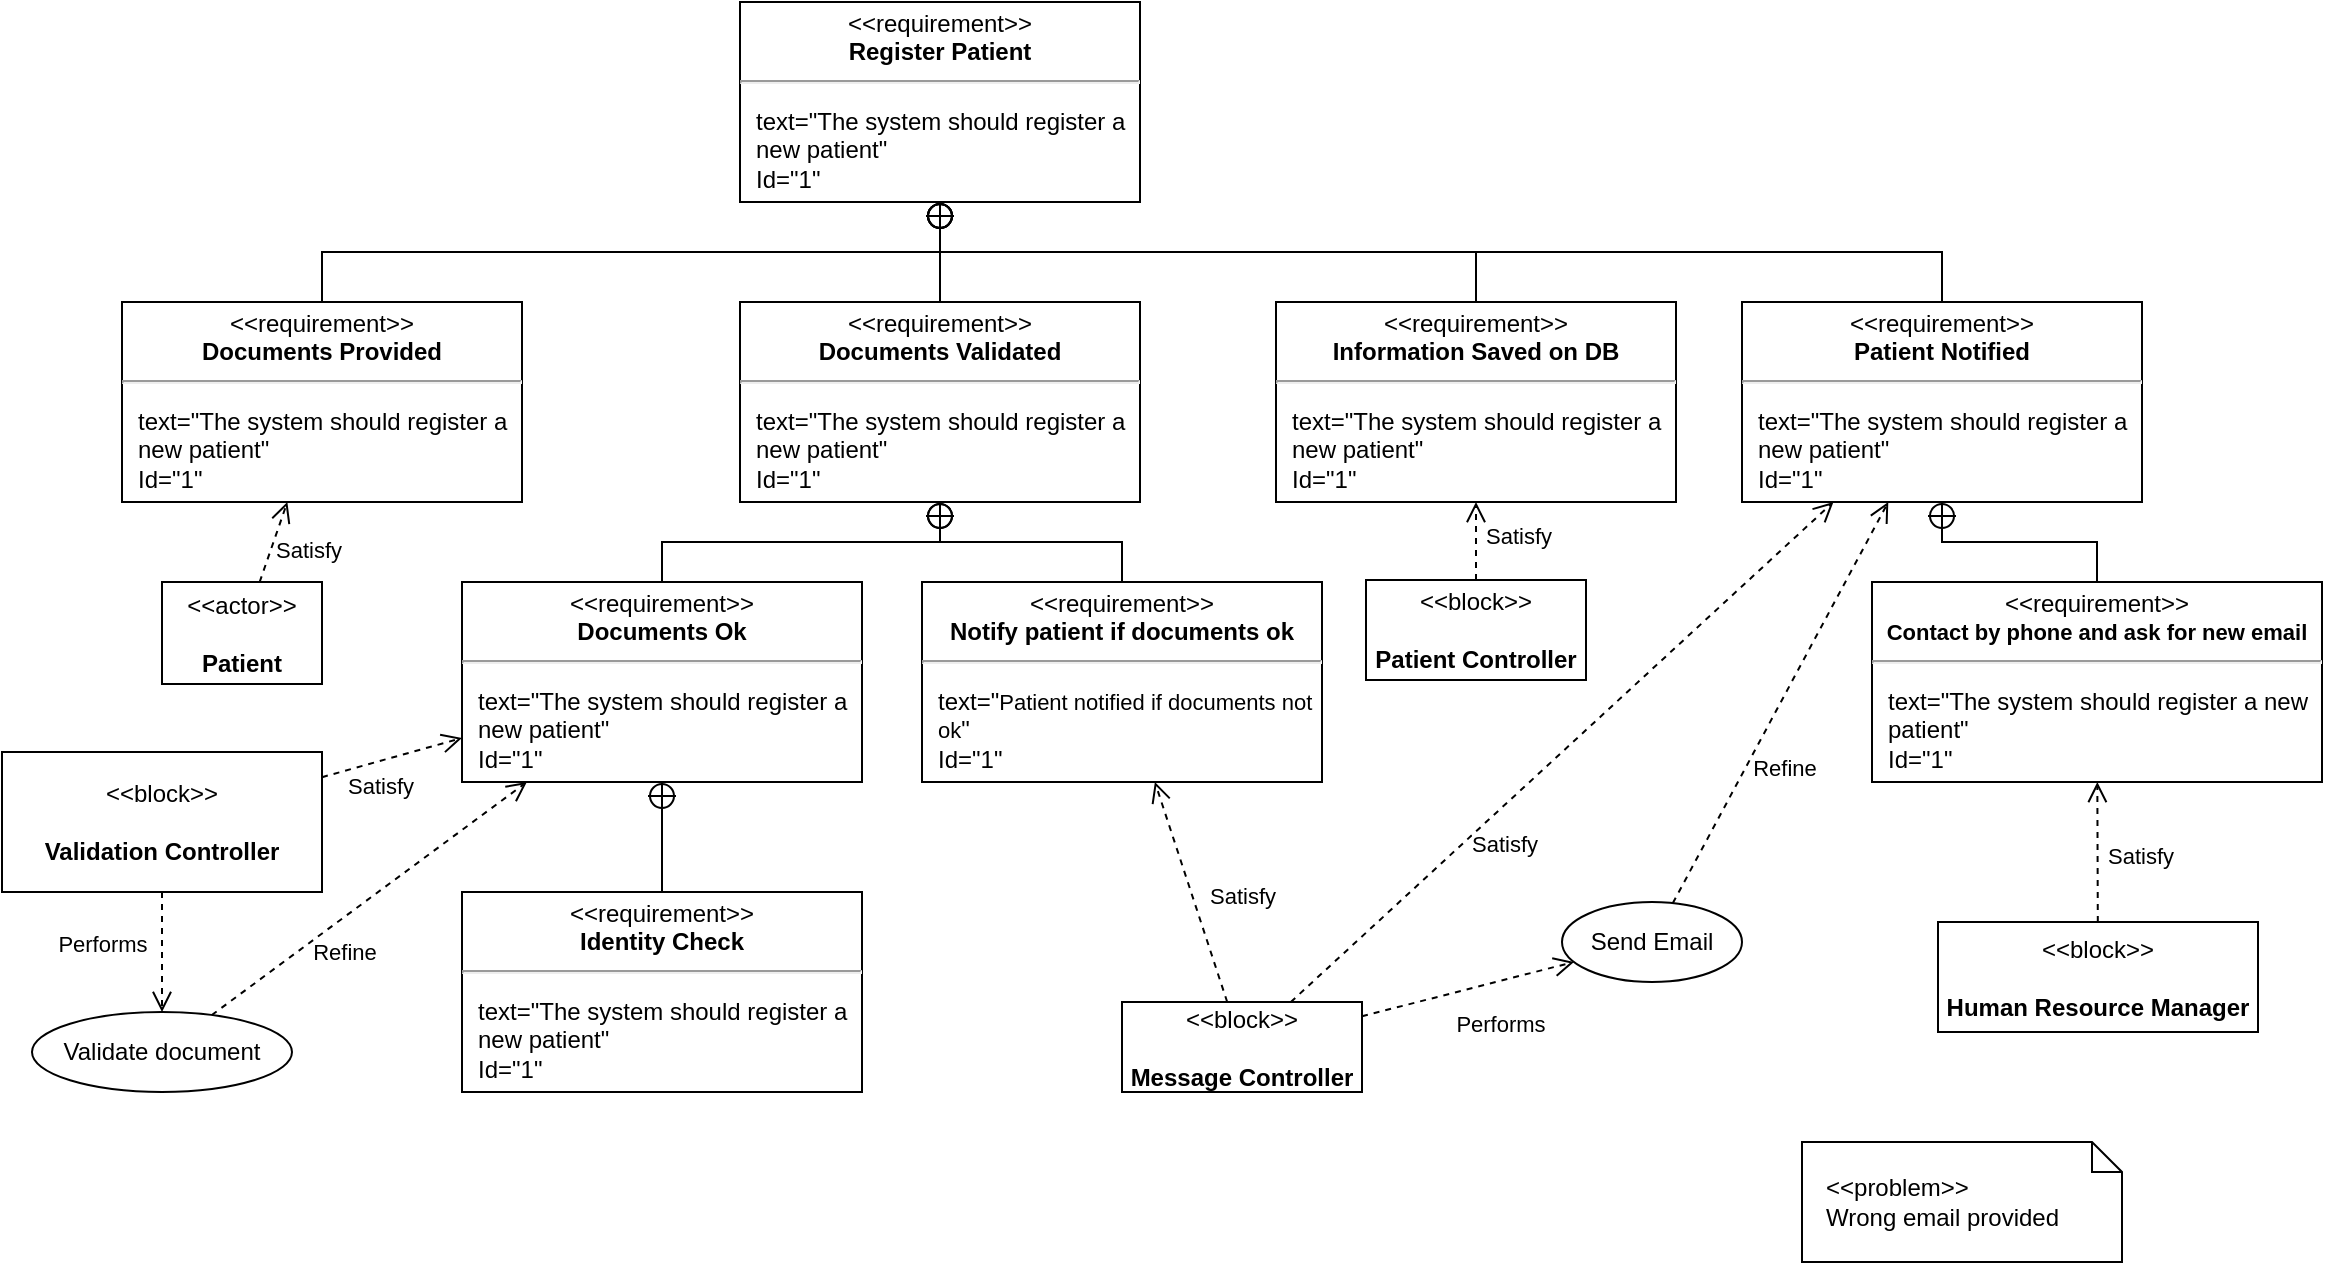 <mxfile version="24.4.4" type="github">
  <diagram name="Página-1" id="mGCjM0xPOUWwRISaZ-gU">
    <mxGraphModel dx="1877" dy="522" grid="1" gridSize="10" guides="1" tooltips="1" connect="1" arrows="1" fold="1" page="1" pageScale="1" pageWidth="827" pageHeight="1169" math="0" shadow="0">
      <root>
        <mxCell id="0" />
        <mxCell id="1" parent="0" />
        <mxCell id="nnxOR7MUioTcY6HnBUIz-1" value="&lt;p style=&quot;margin:0px;margin-top:4px;text-align:center;&quot;&gt;&amp;lt;&amp;lt;requirement&amp;gt;&amp;gt;&lt;br&gt;&lt;b&gt;Register Patient&lt;/b&gt;&lt;/p&gt;&lt;hr&gt;&lt;p&gt;&lt;/p&gt;&lt;p style=&quot;margin:0px;margin-left:8px;text-align:left;&quot;&gt;text=&quot;The system should register a new patient&quot;&lt;br&gt;Id=&quot;1&quot;&lt;/p&gt;" style="shape=rect;overflow=fill;html=1;whiteSpace=wrap;align=center;" vertex="1" parent="1">
          <mxGeometry x="359" y="40" width="200" height="100" as="geometry" />
        </mxCell>
        <mxCell id="nnxOR7MUioTcY6HnBUIz-3" value="&lt;p style=&quot;margin:0px;margin-top:4px;text-align:center;&quot;&gt;&amp;lt;&amp;lt;requirement&amp;gt;&amp;gt;&lt;br&gt;&lt;b&gt;Documents Provided&lt;/b&gt;&lt;/p&gt;&lt;hr&gt;&lt;p&gt;&lt;/p&gt;&lt;p style=&quot;margin:0px;margin-left:8px;text-align:left;&quot;&gt;text=&quot;The system should register a new patient&quot;&lt;br&gt;Id=&quot;1&quot;&lt;/p&gt;" style="shape=rect;overflow=fill;html=1;whiteSpace=wrap;align=center;" vertex="1" parent="1">
          <mxGeometry x="50" y="190" width="200" height="100" as="geometry" />
        </mxCell>
        <mxCell id="nnxOR7MUioTcY6HnBUIz-4" value="&lt;p style=&quot;margin:0px;margin-top:4px;text-align:center;&quot;&gt;&amp;lt;&amp;lt;requirement&amp;gt;&amp;gt;&lt;br&gt;&lt;b&gt;Documents Validated&lt;/b&gt;&lt;/p&gt;&lt;hr&gt;&lt;p&gt;&lt;/p&gt;&lt;p style=&quot;margin:0px;margin-left:8px;text-align:left;&quot;&gt;text=&quot;The system should register a new patient&quot;&lt;br&gt;Id=&quot;1&quot;&lt;/p&gt;" style="shape=rect;overflow=fill;html=1;whiteSpace=wrap;align=center;" vertex="1" parent="1">
          <mxGeometry x="359" y="190" width="200" height="100" as="geometry" />
        </mxCell>
        <mxCell id="nnxOR7MUioTcY6HnBUIz-6" value="&lt;p style=&quot;margin:0px;margin-top:4px;text-align:center;&quot;&gt;&amp;lt;&amp;lt;requirement&amp;gt;&amp;gt;&lt;br&gt;&lt;b&gt;Documents Ok&lt;/b&gt;&lt;/p&gt;&lt;hr&gt;&lt;p&gt;&lt;/p&gt;&lt;p style=&quot;margin:0px;margin-left:8px;text-align:left;&quot;&gt;text=&quot;The system should register a new patient&quot;&lt;br&gt;Id=&quot;1&quot;&lt;/p&gt;" style="shape=rect;overflow=fill;html=1;whiteSpace=wrap;align=center;" vertex="1" parent="1">
          <mxGeometry x="220" y="330" width="200" height="100" as="geometry" />
        </mxCell>
        <mxCell id="nnxOR7MUioTcY6HnBUIz-7" value="&lt;p style=&quot;margin:0px;margin-top:4px;text-align:center;&quot;&gt;&amp;lt;&amp;lt;requirement&amp;gt;&amp;gt;&lt;br&gt;&lt;b&gt;Notify patient if documents ok&lt;/b&gt;&lt;/p&gt;&lt;hr&gt;&lt;p&gt;&lt;/p&gt;&lt;p style=&quot;margin:0px;margin-left:8px;text-align:left;&quot;&gt;text=&quot;&lt;span style=&quot;font-size: 11px; text-align: center; background-color: rgb(255, 255, 255);&quot;&gt;Patient notified if documents not ok&lt;/span&gt;&quot;&lt;br&gt;Id=&quot;1&quot;&lt;/p&gt;" style="shape=rect;overflow=fill;html=1;whiteSpace=wrap;align=center;" vertex="1" parent="1">
          <mxGeometry x="450" y="330" width="200" height="100" as="geometry" />
        </mxCell>
        <mxCell id="nnxOR7MUioTcY6HnBUIz-8" value="&lt;p style=&quot;margin:0px;margin-top:4px;text-align:center;&quot;&gt;&amp;lt;&amp;lt;requirement&amp;gt;&amp;gt;&lt;br&gt;&lt;b&gt;Identity Check&lt;/b&gt;&lt;/p&gt;&lt;hr&gt;&lt;p&gt;&lt;/p&gt;&lt;p style=&quot;margin:0px;margin-left:8px;text-align:left;&quot;&gt;text=&quot;The system should register a new patient&quot;&lt;br&gt;Id=&quot;1&quot;&lt;/p&gt;" style="shape=rect;overflow=fill;html=1;whiteSpace=wrap;align=center;" vertex="1" parent="1">
          <mxGeometry x="220" y="485" width="200" height="100" as="geometry" />
        </mxCell>
        <mxCell id="nnxOR7MUioTcY6HnBUIz-9" value="&lt;p style=&quot;margin:0px;margin-top:4px;text-align:center;&quot;&gt;&amp;lt;&amp;lt;requirement&amp;gt;&amp;gt;&lt;br&gt;&lt;b&gt;Information Saved on DB&lt;/b&gt;&lt;/p&gt;&lt;hr&gt;&lt;p&gt;&lt;/p&gt;&lt;p style=&quot;margin:0px;margin-left:8px;text-align:left;&quot;&gt;text=&quot;The system should register a new patient&quot;&lt;br&gt;Id=&quot;1&quot;&lt;/p&gt;" style="shape=rect;overflow=fill;html=1;whiteSpace=wrap;align=center;" vertex="1" parent="1">
          <mxGeometry x="627" y="190" width="200" height="100" as="geometry" />
        </mxCell>
        <mxCell id="nnxOR7MUioTcY6HnBUIz-10" value="&lt;p style=&quot;margin:0px;margin-top:4px;text-align:center;&quot;&gt;&amp;lt;&amp;lt;requirement&amp;gt;&amp;gt;&lt;br&gt;&lt;b&gt;Patient Notified&lt;/b&gt;&lt;/p&gt;&lt;hr&gt;&lt;p&gt;&lt;/p&gt;&lt;p style=&quot;margin:0px;margin-left:8px;text-align:left;&quot;&gt;text=&quot;The system should register a new patient&quot;&lt;br&gt;Id=&quot;1&quot;&lt;/p&gt;" style="shape=rect;overflow=fill;html=1;whiteSpace=wrap;align=center;" vertex="1" parent="1">
          <mxGeometry x="860" y="190" width="200" height="100" as="geometry" />
        </mxCell>
        <mxCell id="nnxOR7MUioTcY6HnBUIz-11" value="&lt;p style=&quot;margin:0px;margin-top:4px;text-align:center;&quot;&gt;&amp;lt;&amp;lt;requirement&amp;gt;&amp;gt;&lt;br&gt;&lt;span style=&quot;font-size: 11px; background-color: rgb(255, 255, 255);&quot;&gt;&lt;b&gt;Contact by phone and ask for new email&lt;/b&gt;&lt;/span&gt;&lt;br&gt;&lt;/p&gt;&lt;hr&gt;&lt;p&gt;&lt;/p&gt;&lt;p style=&quot;margin:0px;margin-left:8px;text-align:left;&quot;&gt;text=&quot;The system should register a new patient&quot;&lt;br&gt;Id=&quot;1&quot;&lt;/p&gt;" style="shape=rect;overflow=fill;html=1;whiteSpace=wrap;align=center;" vertex="1" parent="1">
          <mxGeometry x="925" y="330" width="225" height="100" as="geometry" />
        </mxCell>
        <mxCell id="nnxOR7MUioTcY6HnBUIz-12" value="&amp;lt;&amp;lt;actor&amp;gt;&amp;gt;&lt;br&gt;&lt;br&gt;&lt;b&gt;Patient&lt;/b&gt;" style="html=1;align=center;verticalAlign=middle;dashed=0;whiteSpace=wrap;" vertex="1" parent="1">
          <mxGeometry x="70" y="330" width="80" height="51" as="geometry" />
        </mxCell>
        <mxCell id="nnxOR7MUioTcY6HnBUIz-13" value="&amp;lt;&amp;lt;block&amp;gt;&amp;gt;&lt;br&gt;&lt;br&gt;&lt;b&gt;Validation Controller&lt;/b&gt;" style="html=1;align=center;verticalAlign=middle;dashed=0;whiteSpace=wrap;" vertex="1" parent="1">
          <mxGeometry x="-10" y="415" width="160" height="70" as="geometry" />
        </mxCell>
        <mxCell id="nnxOR7MUioTcY6HnBUIz-14" value="&amp;lt;&amp;lt;block&amp;gt;&amp;gt;&lt;br&gt;&lt;br&gt;&lt;b&gt;Patient Controller&lt;/b&gt;" style="html=1;align=center;verticalAlign=middle;dashed=0;whiteSpace=wrap;" vertex="1" parent="1">
          <mxGeometry x="672" y="329" width="110" height="50" as="geometry" />
        </mxCell>
        <mxCell id="nnxOR7MUioTcY6HnBUIz-15" value="&amp;lt;&amp;lt;block&amp;gt;&amp;gt;&lt;br&gt;&lt;br&gt;&lt;b&gt;Message Controller&lt;/b&gt;" style="html=1;align=center;verticalAlign=middle;dashed=0;whiteSpace=wrap;" vertex="1" parent="1">
          <mxGeometry x="550" y="540" width="120" height="45" as="geometry" />
        </mxCell>
        <mxCell id="nnxOR7MUioTcY6HnBUIz-16" value="&amp;lt;&amp;lt;block&amp;gt;&amp;gt;&lt;br&gt;&lt;br&gt;&lt;b&gt;Human Resource Manager&lt;/b&gt;" style="html=1;align=center;verticalAlign=middle;dashed=0;whiteSpace=wrap;" vertex="1" parent="1">
          <mxGeometry x="958" y="500" width="160" height="55" as="geometry" />
        </mxCell>
        <mxCell id="nnxOR7MUioTcY6HnBUIz-26" value="" style="rounded=0;html=1;labelBackgroundColor=none;endArrow=none;edgeStyle=elbowEdgeStyle;elbow=vertical;startArrow=sysMLPackCont;startSize=12;" edge="1" parent="1" source="nnxOR7MUioTcY6HnBUIz-1" target="nnxOR7MUioTcY6HnBUIz-3">
          <mxGeometry relative="1" as="geometry">
            <mxPoint x="240" y="120" as="sourcePoint" />
            <mxPoint x="150" y="180" as="targetPoint" />
          </mxGeometry>
        </mxCell>
        <mxCell id="nnxOR7MUioTcY6HnBUIz-27" value="" style="rounded=0;html=1;labelBackgroundColor=none;endArrow=none;edgeStyle=elbowEdgeStyle;elbow=vertical;startArrow=sysMLPackCont;startSize=12;" edge="1" parent="1" source="nnxOR7MUioTcY6HnBUIz-1" target="nnxOR7MUioTcY6HnBUIz-4">
          <mxGeometry relative="1" as="geometry">
            <mxPoint x="700" y="120" as="sourcePoint" />
            <mxPoint x="610" y="180" as="targetPoint" />
          </mxGeometry>
        </mxCell>
        <mxCell id="nnxOR7MUioTcY6HnBUIz-28" value="" style="rounded=0;html=1;labelBackgroundColor=none;endArrow=none;edgeStyle=elbowEdgeStyle;elbow=vertical;startArrow=sysMLPackCont;startSize=12;" edge="1" parent="1" source="nnxOR7MUioTcY6HnBUIz-1" target="nnxOR7MUioTcY6HnBUIz-9">
          <mxGeometry relative="1" as="geometry">
            <mxPoint x="850" y="60" as="sourcePoint" />
            <mxPoint x="760" y="120" as="targetPoint" />
          </mxGeometry>
        </mxCell>
        <mxCell id="nnxOR7MUioTcY6HnBUIz-29" value="" style="rounded=0;html=1;labelBackgroundColor=none;endArrow=none;edgeStyle=elbowEdgeStyle;elbow=vertical;startArrow=sysMLPackCont;startSize=12;" edge="1" parent="1" source="nnxOR7MUioTcY6HnBUIz-1" target="nnxOR7MUioTcY6HnBUIz-10">
          <mxGeometry relative="1" as="geometry">
            <mxPoint x="910" y="90" as="sourcePoint" />
            <mxPoint x="820" y="150" as="targetPoint" />
          </mxGeometry>
        </mxCell>
        <mxCell id="nnxOR7MUioTcY6HnBUIz-30" value="" style="rounded=0;html=1;labelBackgroundColor=none;endArrow=none;edgeStyle=elbowEdgeStyle;elbow=vertical;startArrow=sysMLPackCont;startSize=12;" edge="1" parent="1" source="nnxOR7MUioTcY6HnBUIz-4" target="nnxOR7MUioTcY6HnBUIz-6">
          <mxGeometry relative="1" as="geometry">
            <mxPoint x="320" y="280" as="sourcePoint" />
            <mxPoint x="230" y="340" as="targetPoint" />
          </mxGeometry>
        </mxCell>
        <mxCell id="nnxOR7MUioTcY6HnBUIz-31" value="" style="rounded=0;html=1;labelBackgroundColor=none;endArrow=none;edgeStyle=elbowEdgeStyle;elbow=vertical;startArrow=sysMLPackCont;startSize=12;" edge="1" parent="1" source="nnxOR7MUioTcY6HnBUIz-4" target="nnxOR7MUioTcY6HnBUIz-7">
          <mxGeometry relative="1" as="geometry">
            <mxPoint x="640" y="300" as="sourcePoint" />
            <mxPoint x="550" y="360" as="targetPoint" />
          </mxGeometry>
        </mxCell>
        <mxCell id="nnxOR7MUioTcY6HnBUIz-32" value="" style="rounded=0;html=1;labelBackgroundColor=none;endArrow=none;edgeStyle=elbowEdgeStyle;elbow=vertical;startArrow=sysMLPackCont;startSize=12;" edge="1" parent="1" source="nnxOR7MUioTcY6HnBUIz-6" target="nnxOR7MUioTcY6HnBUIz-8">
          <mxGeometry relative="1" as="geometry">
            <mxPoint x="250" y="440" as="sourcePoint" />
            <mxPoint x="160" y="500" as="targetPoint" />
          </mxGeometry>
        </mxCell>
        <mxCell id="nnxOR7MUioTcY6HnBUIz-33" value="" style="rounded=0;html=1;labelBackgroundColor=none;endArrow=none;edgeStyle=elbowEdgeStyle;elbow=vertical;startArrow=sysMLPackCont;startSize=12;" edge="1" parent="1" source="nnxOR7MUioTcY6HnBUIz-10" target="nnxOR7MUioTcY6HnBUIz-11">
          <mxGeometry relative="1" as="geometry">
            <mxPoint x="717" y="470" as="sourcePoint" />
            <mxPoint x="627" y="530" as="targetPoint" />
          </mxGeometry>
        </mxCell>
        <mxCell id="nnxOR7MUioTcY6HnBUIz-34" value="Satisfy" style="html=1;verticalAlign=bottom;endArrow=open;dashed=1;endSize=8;curved=0;rounded=0;" edge="1" parent="1" source="nnxOR7MUioTcY6HnBUIz-14" target="nnxOR7MUioTcY6HnBUIz-9">
          <mxGeometry x="-0.321" y="-21" relative="1" as="geometry">
            <mxPoint x="800" y="429" as="sourcePoint" />
            <mxPoint x="720" y="429" as="targetPoint" />
            <mxPoint as="offset" />
          </mxGeometry>
        </mxCell>
        <mxCell id="nnxOR7MUioTcY6HnBUIz-35" value="Satisfy" style="html=1;verticalAlign=bottom;endArrow=open;dashed=1;endSize=8;curved=0;rounded=0;" edge="1" parent="1" source="nnxOR7MUioTcY6HnBUIz-13" target="nnxOR7MUioTcY6HnBUIz-6">
          <mxGeometry x="-0.321" y="-21" relative="1" as="geometry">
            <mxPoint x="110" y="469" as="sourcePoint" />
            <mxPoint x="110" y="430" as="targetPoint" />
            <mxPoint as="offset" />
          </mxGeometry>
        </mxCell>
        <mxCell id="nnxOR7MUioTcY6HnBUIz-36" value="Satisfy" style="html=1;verticalAlign=bottom;endArrow=open;dashed=1;endSize=8;curved=0;rounded=0;" edge="1" parent="1" source="nnxOR7MUioTcY6HnBUIz-12" target="nnxOR7MUioTcY6HnBUIz-3">
          <mxGeometry x="-0.321" y="-21" relative="1" as="geometry">
            <mxPoint x="50" y="339" as="sourcePoint" />
            <mxPoint x="50" y="300" as="targetPoint" />
            <mxPoint as="offset" />
          </mxGeometry>
        </mxCell>
        <mxCell id="nnxOR7MUioTcY6HnBUIz-37" value="Satisfy" style="html=1;verticalAlign=bottom;endArrow=open;dashed=1;endSize=8;curved=0;rounded=0;" edge="1" parent="1" source="nnxOR7MUioTcY6HnBUIz-15" target="nnxOR7MUioTcY6HnBUIz-7">
          <mxGeometry x="-0.321" y="-21" relative="1" as="geometry">
            <mxPoint x="757" y="431" as="sourcePoint" />
            <mxPoint x="757" y="392" as="targetPoint" />
            <mxPoint as="offset" />
          </mxGeometry>
        </mxCell>
        <mxCell id="nnxOR7MUioTcY6HnBUIz-38" value="Satisfy" style="html=1;verticalAlign=bottom;endArrow=open;dashed=1;endSize=8;curved=0;rounded=0;" edge="1" parent="1" source="nnxOR7MUioTcY6HnBUIz-16" target="nnxOR7MUioTcY6HnBUIz-11">
          <mxGeometry x="-0.321" y="-21" relative="1" as="geometry">
            <mxPoint x="845" y="369" as="sourcePoint" />
            <mxPoint x="845" y="330" as="targetPoint" />
            <mxPoint as="offset" />
          </mxGeometry>
        </mxCell>
        <mxCell id="nnxOR7MUioTcY6HnBUIz-39" value="Send Email" style="ellipse;whiteSpace=wrap;html=1;" vertex="1" parent="1">
          <mxGeometry x="770" y="490" width="90" height="40" as="geometry" />
        </mxCell>
        <mxCell id="nnxOR7MUioTcY6HnBUIz-41" value="Validate document" style="ellipse;whiteSpace=wrap;html=1;" vertex="1" parent="1">
          <mxGeometry x="5" y="545" width="130" height="40" as="geometry" />
        </mxCell>
        <mxCell id="nnxOR7MUioTcY6HnBUIz-42" value="Refine" style="html=1;verticalAlign=bottom;endArrow=open;dashed=1;endSize=8;curved=0;rounded=0;" edge="1" parent="1" source="nnxOR7MUioTcY6HnBUIz-41" target="nnxOR7MUioTcY6HnBUIz-6">
          <mxGeometry x="-0.321" y="-21" relative="1" as="geometry">
            <mxPoint x="132" y="514" as="sourcePoint" />
            <mxPoint x="202" y="494" as="targetPoint" />
            <mxPoint as="offset" />
          </mxGeometry>
        </mxCell>
        <mxCell id="nnxOR7MUioTcY6HnBUIz-43" value="Performs" style="html=1;verticalAlign=bottom;endArrow=open;dashed=1;endSize=8;curved=0;rounded=0;" edge="1" parent="1" source="nnxOR7MUioTcY6HnBUIz-13" target="nnxOR7MUioTcY6HnBUIz-41">
          <mxGeometry x="0.167" y="-30" relative="1" as="geometry">
            <mxPoint x="118" y="566" as="sourcePoint" />
            <mxPoint x="270" y="440" as="targetPoint" />
            <mxPoint as="offset" />
          </mxGeometry>
        </mxCell>
        <mxCell id="nnxOR7MUioTcY6HnBUIz-44" value="&amp;lt;&amp;lt;problem&amp;gt;&amp;gt;&lt;br&gt;Wrong email provided" style="shape=note;size=15;align=left;spacingLeft=10;html=1;whiteSpace=wrap;" vertex="1" parent="1">
          <mxGeometry x="890" y="610" width="160" height="60" as="geometry" />
        </mxCell>
        <mxCell id="nnxOR7MUioTcY6HnBUIz-45" value="Satisfy" style="html=1;verticalAlign=bottom;endArrow=open;dashed=1;endSize=8;curved=0;rounded=0;" edge="1" parent="1" source="nnxOR7MUioTcY6HnBUIz-15" target="nnxOR7MUioTcY6HnBUIz-10">
          <mxGeometry x="-0.321" y="-21" relative="1" as="geometry">
            <mxPoint x="560" y="495" as="sourcePoint" />
            <mxPoint x="560" y="440" as="targetPoint" />
            <mxPoint as="offset" />
          </mxGeometry>
        </mxCell>
        <mxCell id="nnxOR7MUioTcY6HnBUIz-46" value="Refine" style="html=1;verticalAlign=bottom;endArrow=open;dashed=1;endSize=8;curved=0;rounded=0;" edge="1" parent="1" source="nnxOR7MUioTcY6HnBUIz-39" target="nnxOR7MUioTcY6HnBUIz-10">
          <mxGeometry x="-0.321" y="-21" relative="1" as="geometry">
            <mxPoint x="770" y="527" as="sourcePoint" />
            <mxPoint x="927" y="410" as="targetPoint" />
            <mxPoint as="offset" />
          </mxGeometry>
        </mxCell>
        <mxCell id="nnxOR7MUioTcY6HnBUIz-47" value="Performs" style="html=1;verticalAlign=bottom;endArrow=open;dashed=1;endSize=8;curved=0;rounded=0;" edge="1" parent="1" source="nnxOR7MUioTcY6HnBUIz-15" target="nnxOR7MUioTcY6HnBUIz-39">
          <mxGeometry x="0.167" y="-30" relative="1" as="geometry">
            <mxPoint x="814.5" y="585" as="sourcePoint" />
            <mxPoint x="814.5" y="645" as="targetPoint" />
            <mxPoint as="offset" />
          </mxGeometry>
        </mxCell>
      </root>
    </mxGraphModel>
  </diagram>
</mxfile>
